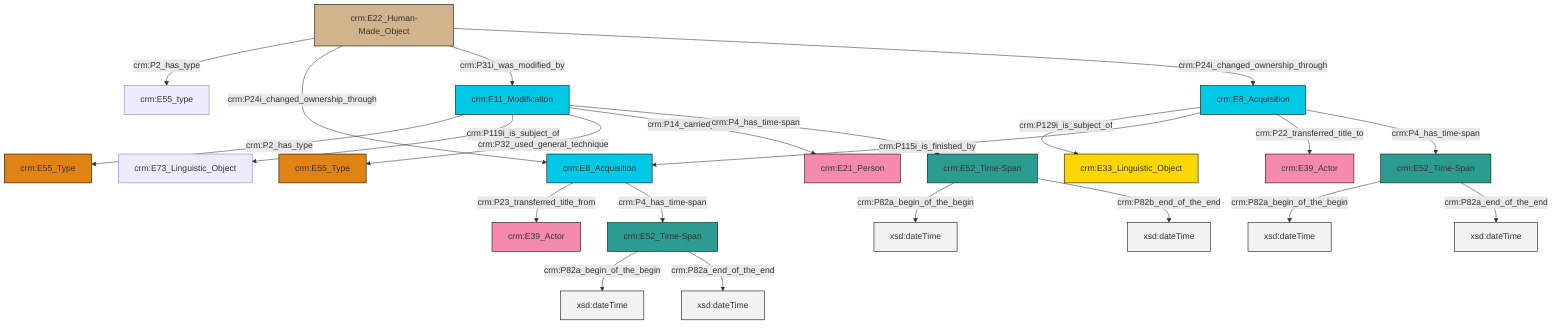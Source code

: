 graph TD
classDef Literal fill:#f2f2f2,stroke:#000000;
classDef CRM_Entity fill:#FFFFFF,stroke:#000000;
classDef Temporal_Entity fill:#00C9E6, stroke:#000000;
classDef Type fill:#E18312, stroke:#000000;
classDef Time-Span fill:#2C9C91, stroke:#000000;
classDef Appellation fill:#FFEB7F, stroke:#000000;
classDef Place fill:#008836, stroke:#000000;
classDef Persistent_Item fill:#B266B2, stroke:#000000;
classDef Conceptual_Object fill:#FFD700, stroke:#000000;
classDef Physical_Thing fill:#D2B48C, stroke:#000000;
classDef Actor fill:#f58aad, stroke:#000000;
classDef PC_Classes fill:#4ce600, stroke:#000000;
classDef Multi fill:#cccccc,stroke:#000000;

2["crm:E52_Time-Span"]:::Time-Span -->|crm:P82a_begin_of_the_begin| 3[xsd:dateTime]:::Literal
6["crm:E8_Acquisition"]:::Temporal_Entity -->|crm:P129i_is_subject_of| 4["crm:E33_Linguistic_Object"]:::Conceptual_Object
8["crm:E52_Time-Span"]:::Time-Span -->|crm:P82a_begin_of_the_begin| 9[xsd:dateTime]:::Literal
10["crm:E22_Human-Made_Object"]:::Physical_Thing -->|crm:P2_has_type| 11["crm:E55_type"]:::Default
16["crm:E11_Modification"]:::Temporal_Entity -->|crm:P2_has_type| 12["crm:E55_Type"]:::Type
14["crm:E8_Acquisition"]:::Temporal_Entity -->|crm:P23_transferred_title_from| 0["crm:E39_Actor"]:::Actor
6["crm:E8_Acquisition"]:::Temporal_Entity -->|crm:P115i_is_finished_by| 14["crm:E8_Acquisition"]:::Temporal_Entity
10["crm:E22_Human-Made_Object"]:::Physical_Thing -->|crm:P24i_changed_ownership_through| 14["crm:E8_Acquisition"]:::Temporal_Entity
16["crm:E11_Modification"]:::Temporal_Entity -->|crm:P119i_is_subject_of| 17["crm:E73_Linguistic_Object"]:::Default
18["crm:E52_Time-Span"]:::Time-Span -->|crm:P82a_begin_of_the_begin| 19[xsd:dateTime]:::Literal
10["crm:E22_Human-Made_Object"]:::Physical_Thing -->|crm:P31i_was_modified_by| 16["crm:E11_Modification"]:::Temporal_Entity
16["crm:E11_Modification"]:::Temporal_Entity -->|crm:P32_used_general_technique| 21["crm:E55_Type"]:::Type
10["crm:E22_Human-Made_Object"]:::Physical_Thing -->|crm:P24i_changed_ownership_through| 6["crm:E8_Acquisition"]:::Temporal_Entity
14["crm:E8_Acquisition"]:::Temporal_Entity -->|crm:P4_has_time-span| 8["crm:E52_Time-Span"]:::Time-Span
16["crm:E11_Modification"]:::Temporal_Entity -->|crm:P14_carried_out_by| 26["crm:E21_Person"]:::Actor
18["crm:E52_Time-Span"]:::Time-Span -->|crm:P82b_end_of_the_end| 29[xsd:dateTime]:::Literal
16["crm:E11_Modification"]:::Temporal_Entity -->|crm:P4_has_time-span| 18["crm:E52_Time-Span"]:::Time-Span
2["crm:E52_Time-Span"]:::Time-Span -->|crm:P82a_end_of_the_end| 33[xsd:dateTime]:::Literal
8["crm:E52_Time-Span"]:::Time-Span -->|crm:P82a_end_of_the_end| 34[xsd:dateTime]:::Literal
6["crm:E8_Acquisition"]:::Temporal_Entity -->|crm:P22_transferred_title_to| 27["crm:E39_Actor"]:::Actor
6["crm:E8_Acquisition"]:::Temporal_Entity -->|crm:P4_has_time-span| 2["crm:E52_Time-Span"]:::Time-Span